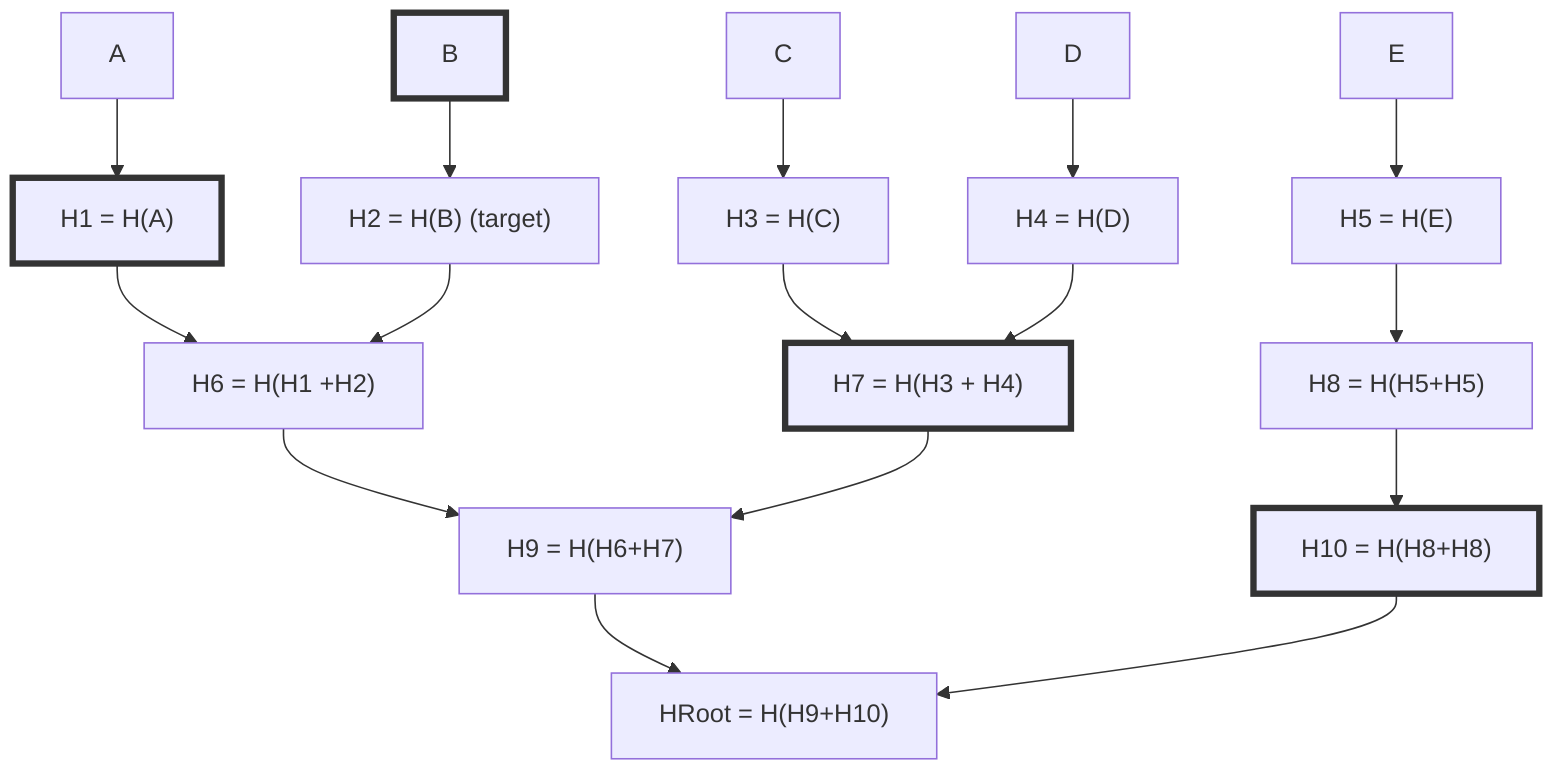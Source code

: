 graph TD
   style B stroke:#333,stroke-width:4px
   style H1 stroke:#333,stroke-width:4px
   style H7 stroke:#333,stroke-width:4px
   style H10 stroke:#333,stroke-width:4px
   A --> H1["H1 = H(A)"]
   B --> H2["H2 = H(B) (target)"]
   C --> H3["H3 = H(C)"]
   D --> H4["H4 = H(D)"]
   E --> H5["H5 = H(E)"]
   H1 --> H6["H6 = H(H1 +H2)"]
   H2 --> H6
   H3 --> H7["H7 = H(H3 + H4)"]
   H4 --> H7
   H5 --> H8["H8 = H(H5+H5)"]
   H6 --> H9["H9 = H(H6+H7)"]
   H7 --> H9
   H8  --> H10["H10 = H(H8+H8)"]
   H9  --> R["HRoot = H(H9+H10)"]
   H10 --> R